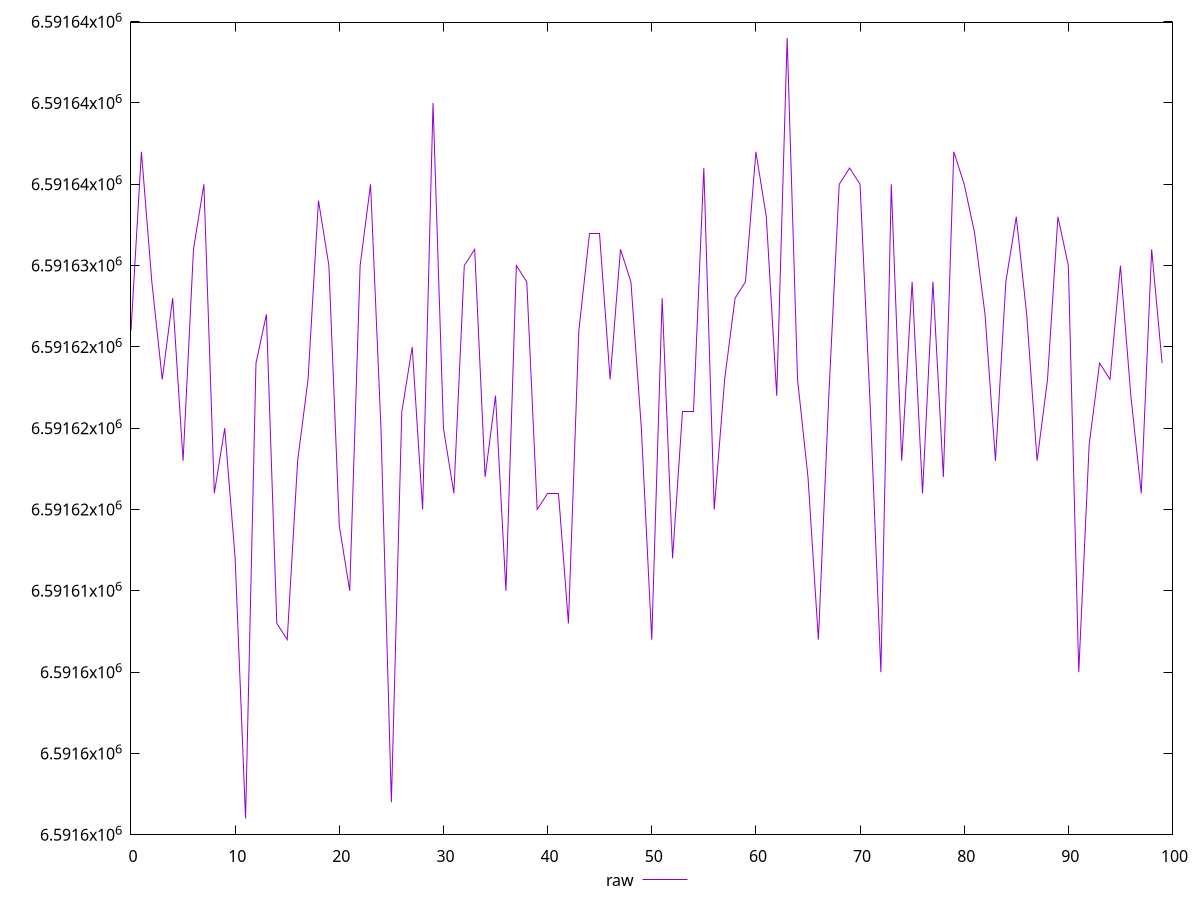 reset
set terminal svg size 640, 490 enhanced background rgb 'white'
set output "report_00007_2020-12-11T15:55:29.892Z/total-byte-weight/samples/pages+cached+noexternal+nosvg/raw/values.svg"

$raw <<EOF
0 6591626
1 6591637
2 6591629
3 6591623
4 6591628
5 6591618
6 6591631
7 6591635
8 6591616
9 6591620
10 6591612
11 6591596
12 6591624
13 6591627
14 6591608
15 6591607
16 6591618
17 6591623
18 6591634
19 6591630
20 6591614
21 6591610
22 6591630
23 6591635
24 6591620
25 6591597
26 6591621
27 6591625
28 6591615
29 6591640
30 6591620
31 6591616
32 6591630
33 6591631
34 6591617
35 6591622
36 6591610
37 6591630
38 6591629
39 6591615
40 6591616
41 6591616
42 6591608
43 6591626
44 6591632
45 6591632
46 6591623
47 6591631
48 6591629
49 6591620
50 6591607
51 6591628
52 6591612
53 6591621
54 6591621
55 6591636
56 6591615
57 6591623
58 6591628
59 6591629
60 6591637
61 6591633
62 6591622
63 6591644
64 6591623
65 6591617
66 6591607
67 6591622
68 6591635
69 6591636
70 6591635
71 6591621
72 6591605
73 6591635
74 6591618
75 6591629
76 6591616
77 6591629
78 6591617
79 6591637
80 6591635
81 6591632
82 6591627
83 6591618
84 6591629
85 6591633
86 6591627
87 6591618
88 6591623
89 6591633
90 6591630
91 6591605
92 6591619
93 6591624
94 6591623
95 6591630
96 6591622
97 6591616
98 6591631
99 6591624
EOF

set key outside below
set yrange [6591595.04:6591644.96]

plot \
  $raw title "raw" with line, \


reset